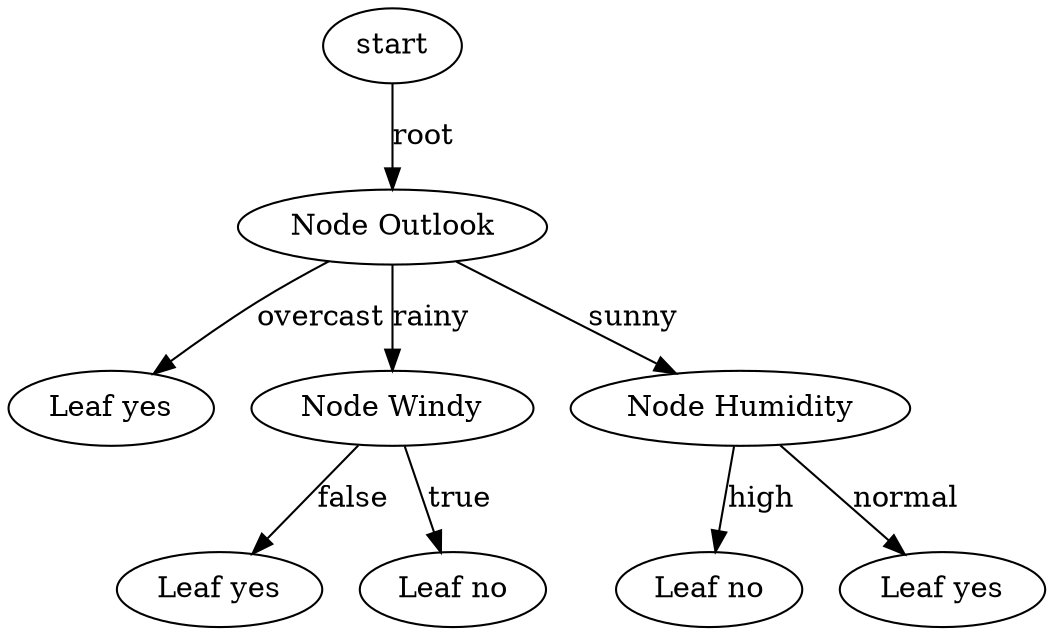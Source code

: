 digraph id3Tree{
	start -> 	startroot [label="root"];
	startroot [label="Node Outlook"];
	startroot -> 	startrootovercast[label="overcast"];
	startrootovercast[label="Leaf yes"];
	startroot -> 	startrootrainy [label="rainy"];
	startrootrainy [label="Node Windy"];
	startrootrainy -> 	startrootrainyfalse[label="false"];
	startrootrainyfalse[label="Leaf yes"];
	startrootrainy -> 	startrootrainytrue[label="true"];
	startrootrainytrue[label="Leaf no"];
	startroot -> 	startrootsunny [label="sunny"];
	startrootsunny [label="Node Humidity"];
	startrootsunny -> 	startrootsunnyhigh[label="high"];
	startrootsunnyhigh[label="Leaf no"];
	startrootsunny -> 	startrootsunnynormal[label="normal"];
	startrootsunnynormal[label="Leaf yes"];
}